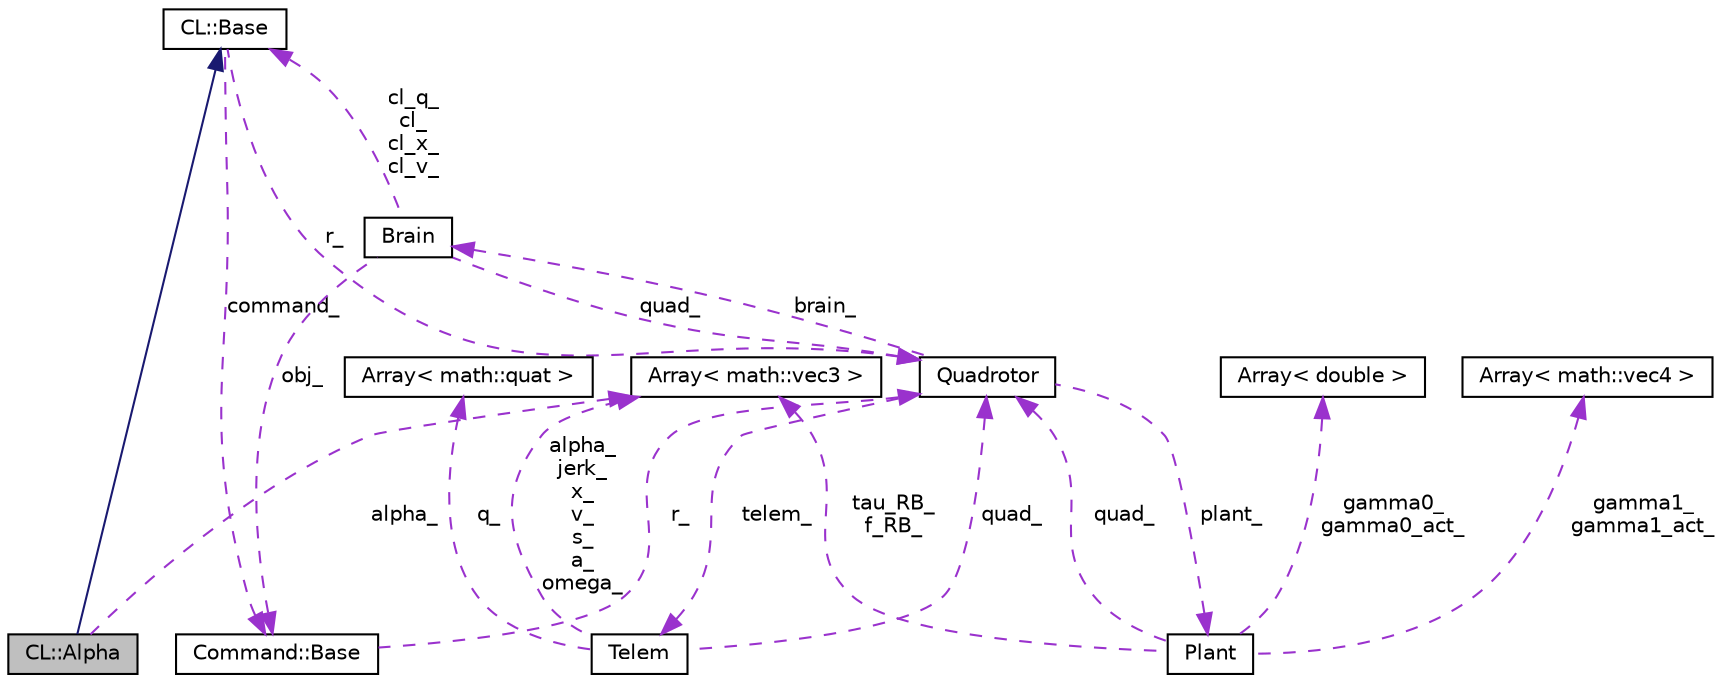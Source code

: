 digraph G
{
  edge [fontname="Helvetica",fontsize="10",labelfontname="Helvetica",labelfontsize="10"];
  node [fontname="Helvetica",fontsize="10",shape=record];
  Node1 [label="CL::Alpha",height=0.2,width=0.4,color="black", fillcolor="grey75", style="filled" fontcolor="black"];
  Node2 -> Node1 [dir=back,color="midnightblue",fontsize="10",style="solid",fontname="Helvetica"];
  Node2 [label="CL::Base",height=0.2,width=0.4,color="black", fillcolor="white", style="filled",URL="$classCL_1_1Base.html"];
  Node3 -> Node2 [dir=back,color="darkorchid3",fontsize="10",style="dashed",label="r_",fontname="Helvetica"];
  Node3 [label="Quadrotor",height=0.2,width=0.4,color="black", fillcolor="white", style="filled",URL="$classQuadrotor.html"];
  Node4 -> Node3 [dir=back,color="darkorchid3",fontsize="10",style="dashed",label="brain_",fontname="Helvetica"];
  Node4 [label="Brain",height=0.2,width=0.4,color="black", fillcolor="white", style="filled",URL="$classBrain.html"];
  Node2 -> Node4 [dir=back,color="darkorchid3",fontsize="10",style="dashed",label="cl_q_\ncl_\ncl_x_\ncl_v_",fontname="Helvetica"];
  Node3 -> Node4 [dir=back,color="darkorchid3",fontsize="10",style="dashed",label="quad_",fontname="Helvetica"];
  Node5 -> Node4 [dir=back,color="darkorchid3",fontsize="10",style="dashed",label="obj_",fontname="Helvetica"];
  Node5 [label="Command::Base",height=0.2,width=0.4,color="black", fillcolor="white", style="filled",URL="$classCommand_1_1Base.html"];
  Node3 -> Node5 [dir=back,color="darkorchid3",fontsize="10",style="dashed",label="r_",fontname="Helvetica"];
  Node6 -> Node3 [dir=back,color="darkorchid3",fontsize="10",style="dashed",label="plant_",fontname="Helvetica"];
  Node6 [label="Plant",height=0.2,width=0.4,color="black", fillcolor="white", style="filled",URL="$classPlant.html"];
  Node7 -> Node6 [dir=back,color="darkorchid3",fontsize="10",style="dashed",label="gamma1_\ngamma1_act_",fontname="Helvetica"];
  Node7 [label="Array\< math::vec4 \>",height=0.2,width=0.4,color="black", fillcolor="white", style="filled",URL="$classArray.html"];
  Node8 -> Node6 [dir=back,color="darkorchid3",fontsize="10",style="dashed",label="tau_RB_\nf_RB_",fontname="Helvetica"];
  Node8 [label="Array\< math::vec3 \>",height=0.2,width=0.4,color="black", fillcolor="white", style="filled",URL="$classArray.html"];
  Node9 -> Node6 [dir=back,color="darkorchid3",fontsize="10",style="dashed",label="gamma0_\ngamma0_act_",fontname="Helvetica"];
  Node9 [label="Array\< double \>",height=0.2,width=0.4,color="black", fillcolor="white", style="filled",URL="$classArray.html"];
  Node3 -> Node6 [dir=back,color="darkorchid3",fontsize="10",style="dashed",label="quad_",fontname="Helvetica"];
  Node10 -> Node3 [dir=back,color="darkorchid3",fontsize="10",style="dashed",label="telem_",fontname="Helvetica"];
  Node10 [label="Telem",height=0.2,width=0.4,color="black", fillcolor="white", style="filled",URL="$classTelem.html"];
  Node11 -> Node10 [dir=back,color="darkorchid3",fontsize="10",style="dashed",label="q_",fontname="Helvetica"];
  Node11 [label="Array\< math::quat \>",height=0.2,width=0.4,color="black", fillcolor="white", style="filled",URL="$classArray.html"];
  Node8 -> Node10 [dir=back,color="darkorchid3",fontsize="10",style="dashed",label="alpha_\njerk_\nx_\nv_\ns_\na_\nomega_",fontname="Helvetica"];
  Node3 -> Node10 [dir=back,color="darkorchid3",fontsize="10",style="dashed",label="quad_",fontname="Helvetica"];
  Node5 -> Node2 [dir=back,color="darkorchid3",fontsize="10",style="dashed",label="command_",fontname="Helvetica"];
  Node8 -> Node1 [dir=back,color="darkorchid3",fontsize="10",style="dashed",label="alpha_",fontname="Helvetica"];
}
